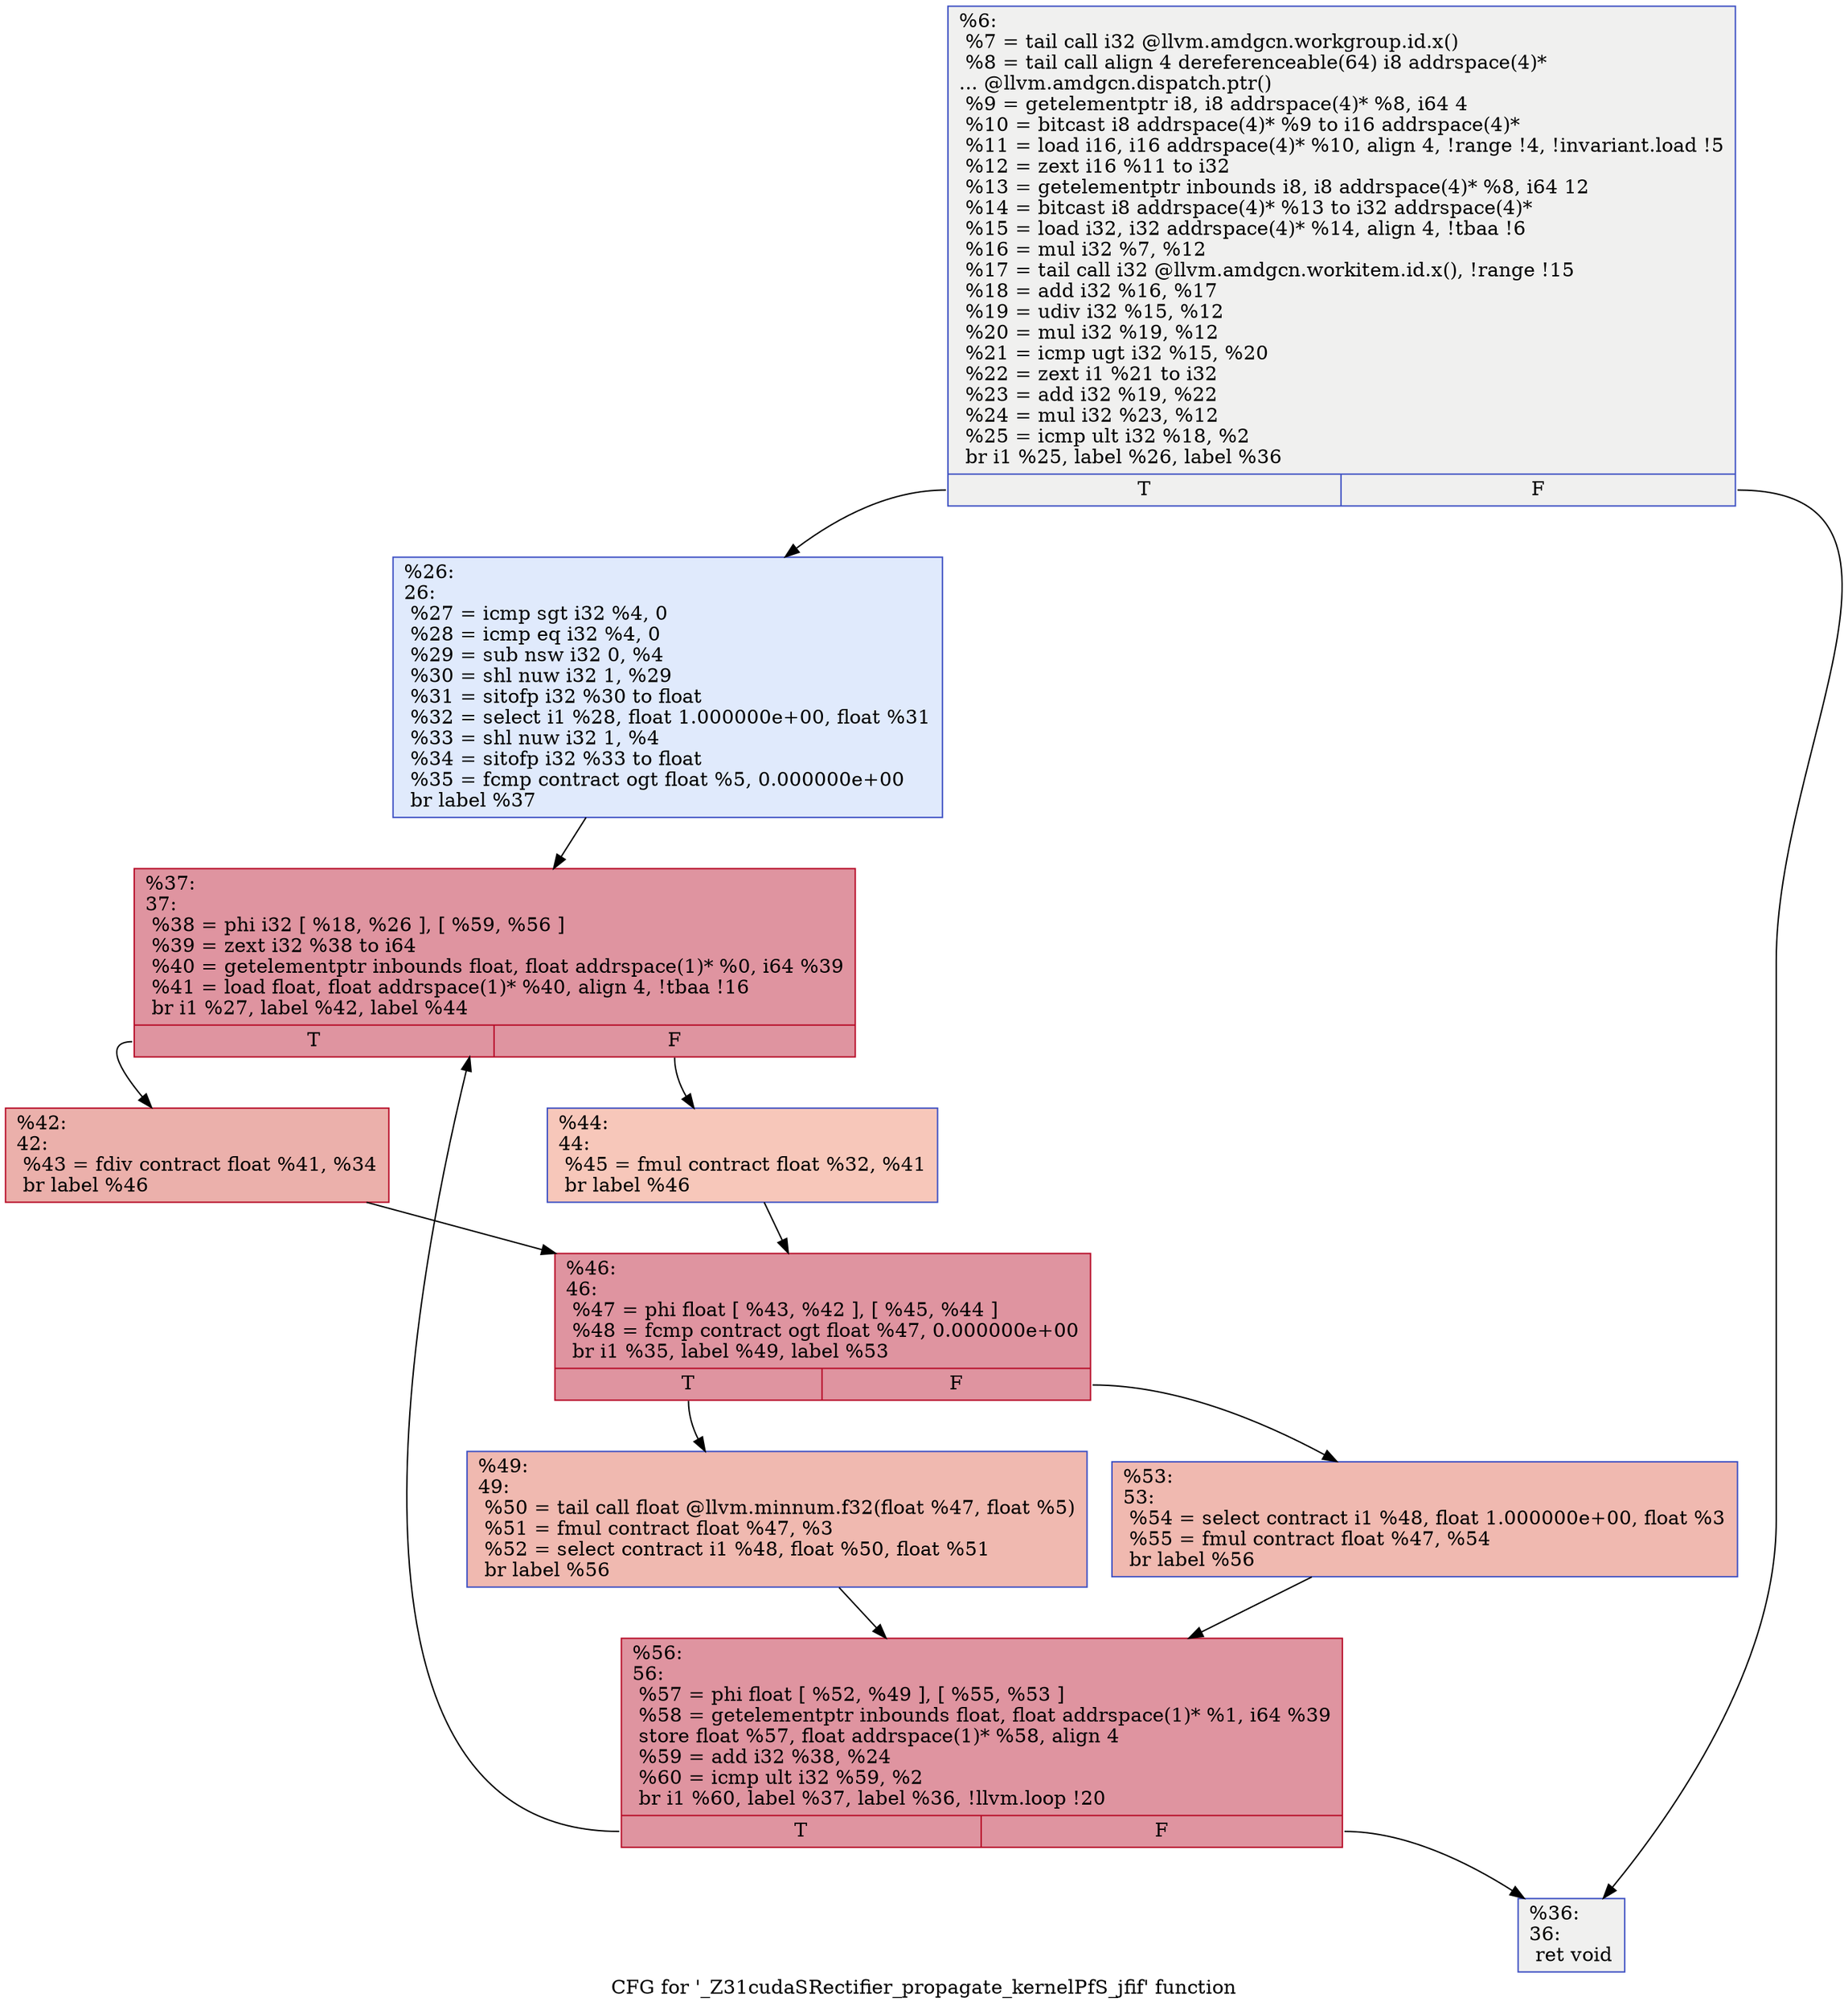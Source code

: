 digraph "CFG for '_Z31cudaSRectifier_propagate_kernelPfS_jfif' function" {
	label="CFG for '_Z31cudaSRectifier_propagate_kernelPfS_jfif' function";

	Node0x5c7db30 [shape=record,color="#3d50c3ff", style=filled, fillcolor="#dedcdb70",label="{%6:\l  %7 = tail call i32 @llvm.amdgcn.workgroup.id.x()\l  %8 = tail call align 4 dereferenceable(64) i8 addrspace(4)*\l... @llvm.amdgcn.dispatch.ptr()\l  %9 = getelementptr i8, i8 addrspace(4)* %8, i64 4\l  %10 = bitcast i8 addrspace(4)* %9 to i16 addrspace(4)*\l  %11 = load i16, i16 addrspace(4)* %10, align 4, !range !4, !invariant.load !5\l  %12 = zext i16 %11 to i32\l  %13 = getelementptr inbounds i8, i8 addrspace(4)* %8, i64 12\l  %14 = bitcast i8 addrspace(4)* %13 to i32 addrspace(4)*\l  %15 = load i32, i32 addrspace(4)* %14, align 4, !tbaa !6\l  %16 = mul i32 %7, %12\l  %17 = tail call i32 @llvm.amdgcn.workitem.id.x(), !range !15\l  %18 = add i32 %16, %17\l  %19 = udiv i32 %15, %12\l  %20 = mul i32 %19, %12\l  %21 = icmp ugt i32 %15, %20\l  %22 = zext i1 %21 to i32\l  %23 = add i32 %19, %22\l  %24 = mul i32 %23, %12\l  %25 = icmp ult i32 %18, %2\l  br i1 %25, label %26, label %36\l|{<s0>T|<s1>F}}"];
	Node0x5c7db30:s0 -> Node0x5c80100;
	Node0x5c7db30:s1 -> Node0x5c80190;
	Node0x5c80100 [shape=record,color="#3d50c3ff", style=filled, fillcolor="#b9d0f970",label="{%26:\l26:                                               \l  %27 = icmp sgt i32 %4, 0\l  %28 = icmp eq i32 %4, 0\l  %29 = sub nsw i32 0, %4\l  %30 = shl nuw i32 1, %29\l  %31 = sitofp i32 %30 to float\l  %32 = select i1 %28, float 1.000000e+00, float %31\l  %33 = shl nuw i32 1, %4\l  %34 = sitofp i32 %33 to float\l  %35 = fcmp contract ogt float %5, 0.000000e+00\l  br label %37\l}"];
	Node0x5c80100 -> Node0x5c81350;
	Node0x5c80190 [shape=record,color="#3d50c3ff", style=filled, fillcolor="#dedcdb70",label="{%36:\l36:                                               \l  ret void\l}"];
	Node0x5c81350 [shape=record,color="#b70d28ff", style=filled, fillcolor="#b70d2870",label="{%37:\l37:                                               \l  %38 = phi i32 [ %18, %26 ], [ %59, %56 ]\l  %39 = zext i32 %38 to i64\l  %40 = getelementptr inbounds float, float addrspace(1)* %0, i64 %39\l  %41 = load float, float addrspace(1)* %40, align 4, !tbaa !16\l  br i1 %27, label %42, label %44\l|{<s0>T|<s1>F}}"];
	Node0x5c81350:s0 -> Node0x5c818c0;
	Node0x5c81350:s1 -> Node0x5c81950;
	Node0x5c818c0 [shape=record,color="#b70d28ff", style=filled, fillcolor="#d24b4070",label="{%42:\l42:                                               \l  %43 = fdiv contract float %41, %34\l  br label %46\l}"];
	Node0x5c818c0 -> Node0x5c81b20;
	Node0x5c81950 [shape=record,color="#3d50c3ff", style=filled, fillcolor="#ec7f6370",label="{%44:\l44:                                               \l  %45 = fmul contract float %32, %41\l  br label %46\l}"];
	Node0x5c81950 -> Node0x5c81b20;
	Node0x5c81b20 [shape=record,color="#b70d28ff", style=filled, fillcolor="#b70d2870",label="{%46:\l46:                                               \l  %47 = phi float [ %43, %42 ], [ %45, %44 ]\l  %48 = fcmp contract ogt float %47, 0.000000e+00\l  br i1 %35, label %49, label %53\l|{<s0>T|<s1>F}}"];
	Node0x5c81b20:s0 -> Node0x5c81e20;
	Node0x5c81b20:s1 -> Node0x5c81e70;
	Node0x5c81e20 [shape=record,color="#3d50c3ff", style=filled, fillcolor="#de614d70",label="{%49:\l49:                                               \l  %50 = tail call float @llvm.minnum.f32(float %47, float %5)\l  %51 = fmul contract float %47, %3\l  %52 = select contract i1 %48, float %50, float %51\l  br label %56\l}"];
	Node0x5c81e20 -> Node0x5c814d0;
	Node0x5c81e70 [shape=record,color="#3d50c3ff", style=filled, fillcolor="#de614d70",label="{%53:\l53:                                               \l  %54 = select contract i1 %48, float 1.000000e+00, float %3\l  %55 = fmul contract float %47, %54\l  br label %56\l}"];
	Node0x5c81e70 -> Node0x5c814d0;
	Node0x5c814d0 [shape=record,color="#b70d28ff", style=filled, fillcolor="#b70d2870",label="{%56:\l56:                                               \l  %57 = phi float [ %52, %49 ], [ %55, %53 ]\l  %58 = getelementptr inbounds float, float addrspace(1)* %1, i64 %39\l  store float %57, float addrspace(1)* %58, align 4\l  %59 = add i32 %38, %24\l  %60 = icmp ult i32 %59, %2\l  br i1 %60, label %37, label %36, !llvm.loop !20\l|{<s0>T|<s1>F}}"];
	Node0x5c814d0:s0 -> Node0x5c81350;
	Node0x5c814d0:s1 -> Node0x5c80190;
}
